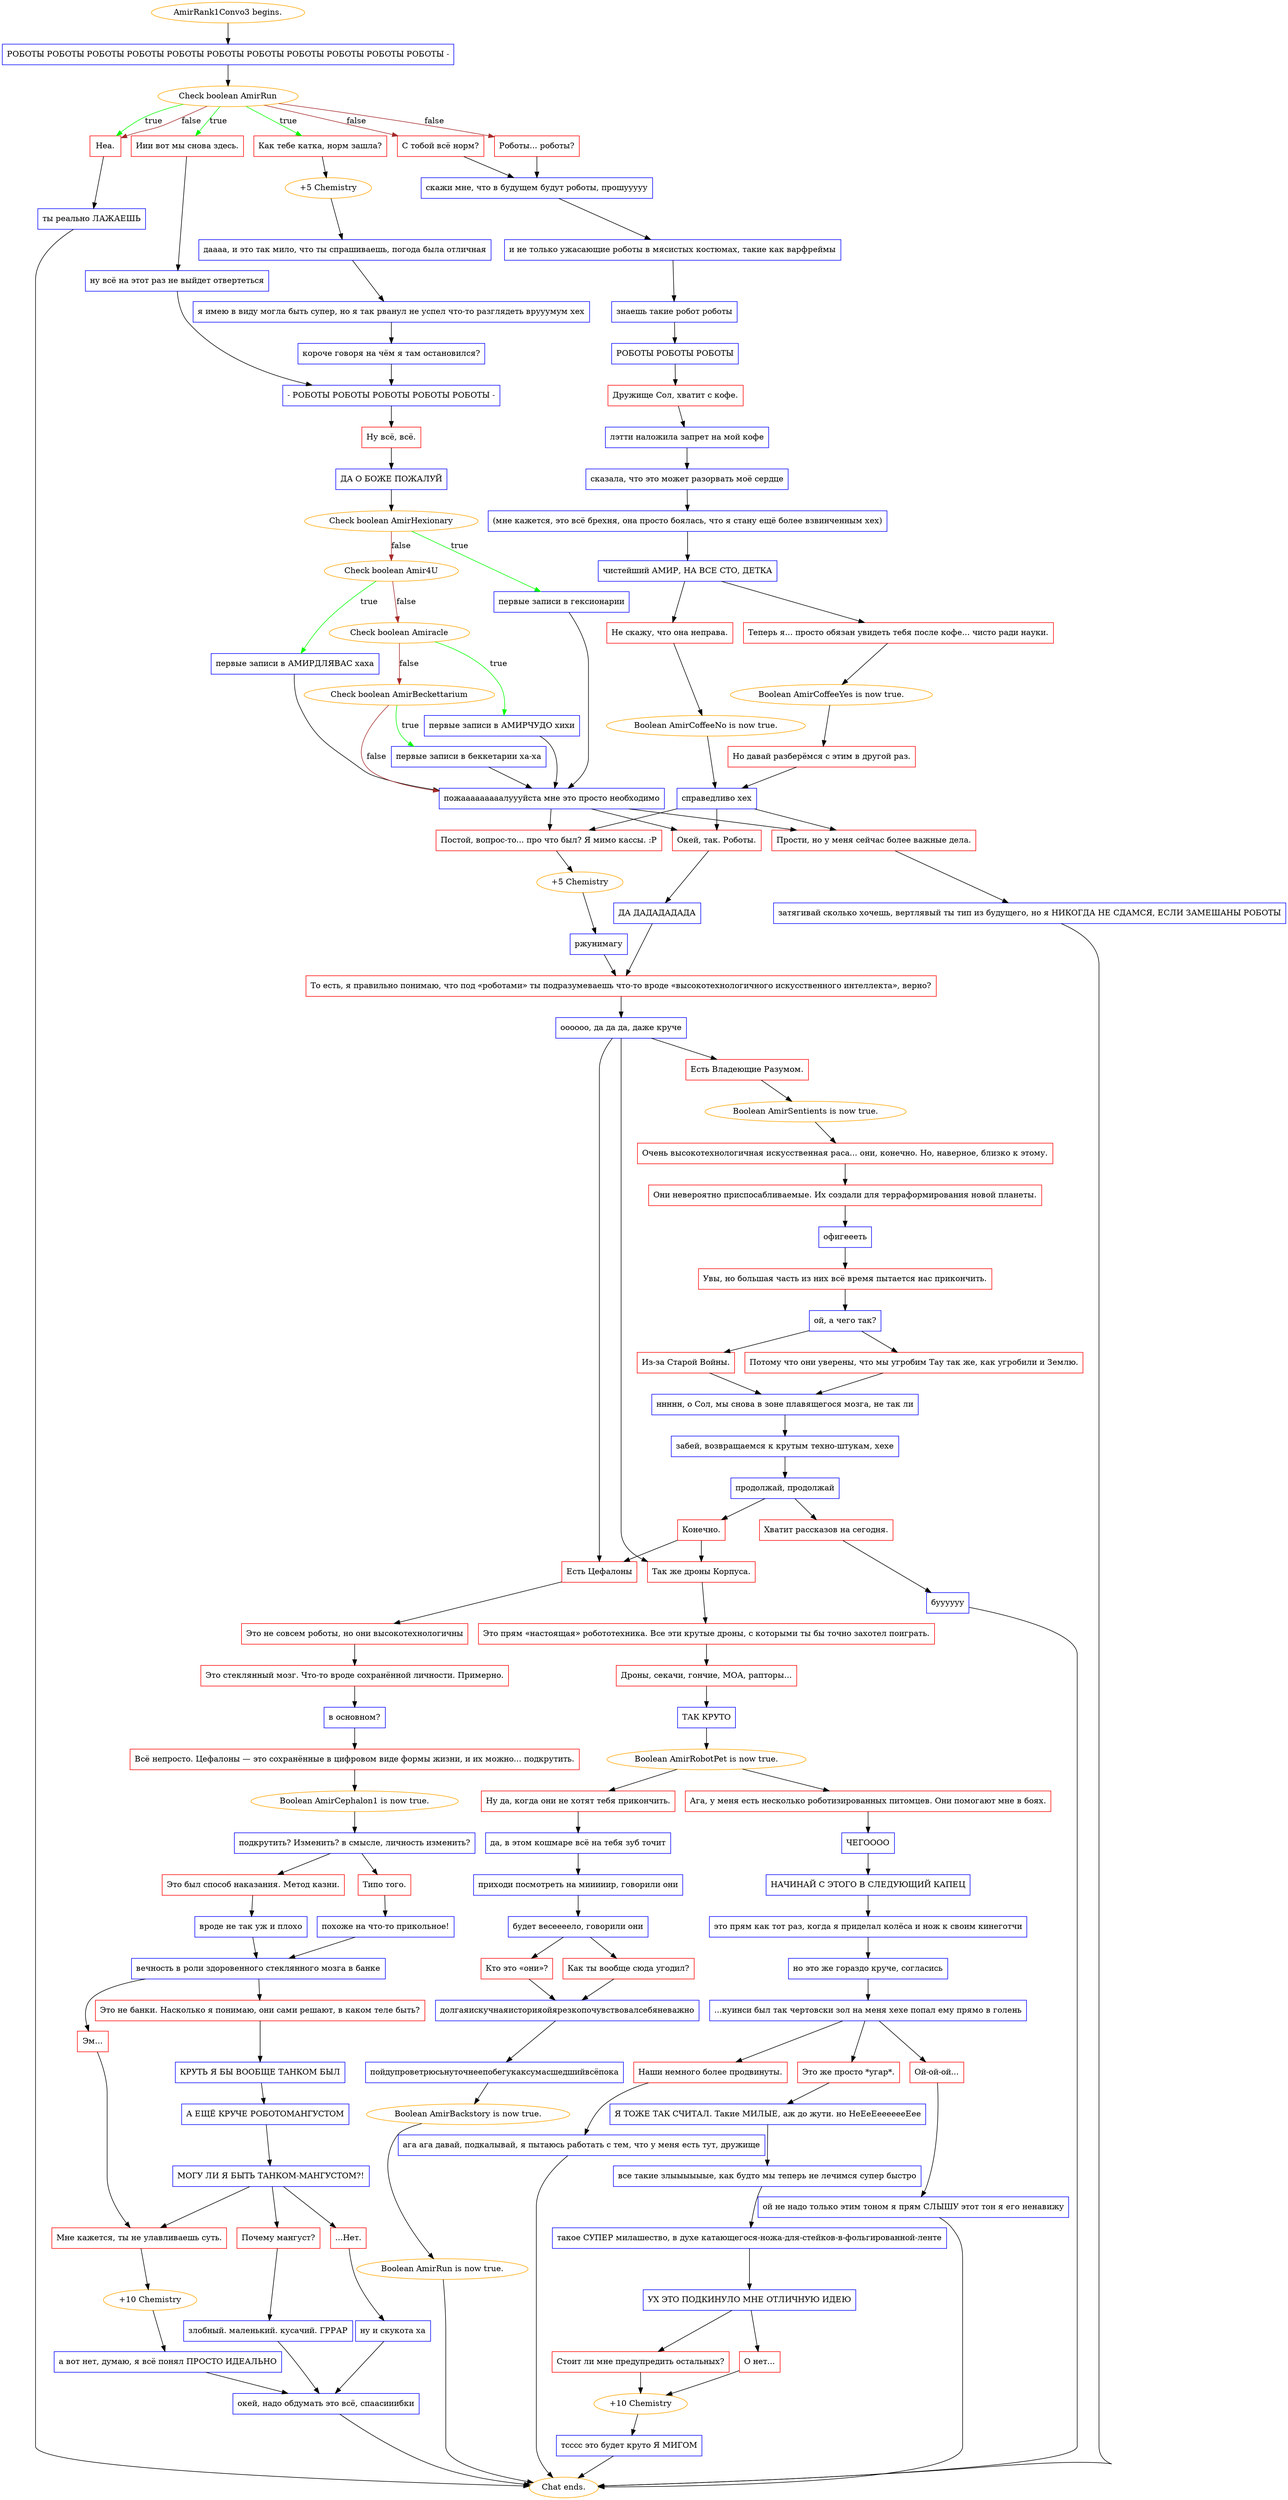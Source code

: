 digraph {
	"AmirRank1Convo3 begins." [color=orange];
		"AmirRank1Convo3 begins." -> j4289387317;
	j4289387317 [label="РОБОТЫ РОБОТЫ РОБОТЫ РОБОТЫ РОБОТЫ РОБОТЫ РОБОТЫ РОБОТЫ РОБОТЫ РОБОТЫ РОБОТЫ -",shape=box,color=blue];
		j4289387317 -> j3723098967;
	j3723098967 [label="Check boolean AmirRun",color=orange];
		j3723098967 -> j1099871027 [label=true,color=green];
		j3723098967 -> j3095391978 [label=true,color=green];
		j3723098967 -> j2196471073 [label=true,color=green];
		j3723098967 -> j1263049022 [label=false,color=brown];
		j3723098967 -> j1832291999 [label=false,color=brown];
		j3723098967 -> j2196471073 [label=false,color=brown];
	j1099871027 [label="Как тебе катка, норм зашла?",shape=box,color=red];
		j1099871027 -> j2528963377;
	j3095391978 [label="Иии вот мы снова здесь.",shape=box,color=red];
		j3095391978 -> j3077460536;
	j2196471073 [label="Неа.",shape=box,color=red];
		j2196471073 -> j3842016942;
	j1263049022 [label="С тобой всё норм?",shape=box,color=red];
		j1263049022 -> j1755077469;
	j1832291999 [label="Роботы... роботы?",shape=box,color=red];
		j1832291999 -> j1755077469;
	j2528963377 [label="+5 Chemistry",color=orange];
		j2528963377 -> j4215872853;
	j3077460536 [label="ну всё на этот раз не выйдет отвертеться",shape=box,color=blue];
		j3077460536 -> j1362650967;
	j3842016942 [label="ты реально ЛАЖАЕШЬ",shape=box,color=blue];
		j3842016942 -> "Chat ends.";
	j1755077469 [label="скажи мне, что в будущем будут роботы, прошууууу",shape=box,color=blue];
		j1755077469 -> j825010174;
	j4215872853 [label="даааа, и это так мило, что ты спрашиваешь, погода была отличная",shape=box,color=blue];
		j4215872853 -> j2553850555;
	j1362650967 [label="- РОБОТЫ РОБОТЫ РОБОТЫ РОБОТЫ РОБОТЫ -",shape=box,color=blue];
		j1362650967 -> j1018581976;
	"Chat ends." [color=orange];
	j825010174 [label="и не только ужасающие роботы в мясистых костюмах, такие как варфреймы",shape=box,color=blue];
		j825010174 -> j538679503;
	j2553850555 [label="я имею в виду могла быть супер, но я так рванул не успел что-то разглядеть врууумум хех",shape=box,color=blue];
		j2553850555 -> j2179981917;
	j1018581976 [label="Ну всё, всё.",shape=box,color=red];
		j1018581976 -> j2748200939;
	j538679503 [label="знаешь такие робот роботы",shape=box,color=blue];
		j538679503 -> j1509029416;
	j2179981917 [label="короче говоря на чём я там остановился?",shape=box,color=blue];
		j2179981917 -> j1362650967;
	j2748200939 [label="ДА О БОЖЕ ПОЖАЛУЙ",shape=box,color=blue];
		j2748200939 -> j2321646715;
	j1509029416 [label="РОБОТЫ РОБОТЫ РОБОТЫ",shape=box,color=blue];
		j1509029416 -> j1110219111;
	j2321646715 [label="Check boolean AmirHexionary",color=orange];
		j2321646715 -> j907383739 [label=true,color=green];
		j2321646715 -> j199181242 [label=false,color=brown];
	j1110219111 [label="Дружище Сол, хватит с кофе.",shape=box,color=red];
		j1110219111 -> j268566748;
	j907383739 [label="первые записи в гексионарии",shape=box,color=blue];
		j907383739 -> j3322708959;
	j199181242 [label="Check boolean Amir4U",color=orange];
		j199181242 -> j1660278371 [label=true,color=green];
		j199181242 -> j2111638808 [label=false,color=brown];
	j268566748 [label="лэтти наложила запрет на мой кофе",shape=box,color=blue];
		j268566748 -> j1106621575;
	j3322708959 [label="пожааааааааалуууйста мне это просто необходимо",shape=box,color=blue];
		j3322708959 -> j2954980531;
		j3322708959 -> j30058780;
		j3322708959 -> j618320488;
	j1660278371 [label="первые записи в АМИРДЛЯВАС хаха",shape=box,color=blue];
		j1660278371 -> j3322708959;
	j2111638808 [label="Check boolean Amiracle",color=orange];
		j2111638808 -> j3970198356 [label=true,color=green];
		j2111638808 -> j2552681849 [label=false,color=brown];
	j1106621575 [label="сказала, что это может разорвать моё сердце",shape=box,color=blue];
		j1106621575 -> j1844022806;
	j2954980531 [label="Постой, вопрос-то... про что был? Я мимо кассы. :P",shape=box,color=red];
		j2954980531 -> j708015332;
	j30058780 [label="Окей, так. Роботы.",shape=box,color=red];
		j30058780 -> j206537388;
	j618320488 [label="Прости, но у меня сейчас более важные дела.",shape=box,color=red];
		j618320488 -> j3316169701;
	j3970198356 [label="первые записи в АМИРЧУДО хихи",shape=box,color=blue];
		j3970198356 -> j3322708959;
	j2552681849 [label="Check boolean AmirBeckettarium",color=orange];
		j2552681849 -> j2197203903 [label=true,color=green];
		j2552681849 -> j3322708959 [label=false,color=brown];
	j1844022806 [label="(мне кажется, это всё брехня, она просто боялась, что я стану ещё более взвинченным хех)",shape=box,color=blue];
		j1844022806 -> j1477711302;
	j708015332 [label="+5 Chemistry",color=orange];
		j708015332 -> j2431523781;
	j206537388 [label="ДА ДАДАДАДАДА",shape=box,color=blue];
		j206537388 -> j2301982429;
	j3316169701 [label="затягивай сколько хочешь, вертлявый ты тип из будущего, но я НИКОГДА НЕ СДАМСЯ, ЕСЛИ ЗАМЕШАНЫ РОБОТЫ",shape=box,color=blue];
		j3316169701 -> "Chat ends.";
	j2197203903 [label="первые записи в беккетарии ха-ха",shape=box,color=blue];
		j2197203903 -> j3322708959;
	j1477711302 [label="чистейший АМИР, НА ВСЕ СТО, ДЕТКА",shape=box,color=blue];
		j1477711302 -> j896241672;
		j1477711302 -> j897883461;
	j2431523781 [label="ржунимагу",shape=box,color=blue];
		j2431523781 -> j2301982429;
	j2301982429 [label="То есть, я правильно понимаю, что под «роботами» ты подразумеваешь что-то вроде «высокотехнологичного искусственного интеллекта», верно?",shape=box,color=red];
		j2301982429 -> j1727960433;
	j896241672 [label="Теперь я... просто обязан увидеть тебя после кофе... чисто ради науки.",shape=box,color=red];
		j896241672 -> j1584606911;
	j897883461 [label="Не скажу, что она неправа.",shape=box,color=red];
		j897883461 -> j1462836781;
	j1727960433 [label="оооооо, да да да, даже круче",shape=box,color=blue];
		j1727960433 -> j933053335;
		j1727960433 -> j4122069513;
		j1727960433 -> j4088904900;
	j1584606911 [label="Boolean AmirCoffeeYes is now true.",color=orange];
		j1584606911 -> j3356924509;
	j1462836781 [label="Boolean AmirCoffeeNo is now true.",color=orange];
		j1462836781 -> j4117216072;
	j933053335 [label="Есть Владеющие Разумом.",shape=box,color=red];
		j933053335 -> j825257881;
	j4122069513 [label="Есть Цефалоны",shape=box,color=red];
		j4122069513 -> j3795215097;
	j4088904900 [label="Так же дроны Корпуса.",shape=box,color=red];
		j4088904900 -> j593905712;
	j3356924509 [label="Но давай разберёмся с этим в другой раз.",shape=box,color=red];
		j3356924509 -> j4117216072;
	j4117216072 [label="справедливо хех",shape=box,color=blue];
		j4117216072 -> j2954980531;
		j4117216072 -> j30058780;
		j4117216072 -> j618320488;
	j825257881 [label="Boolean AmirSentients is now true.",color=orange];
		j825257881 -> j3329710875;
	j3795215097 [label="Это не совсем роботы, но они высокотехнологичны",shape=box,color=red];
		j3795215097 -> j401322361;
	j593905712 [label="Это прям «настоящая» робототехника. Все эти крутые дроны, с которыми ты бы точно захотел поиграть.",shape=box,color=red];
		j593905712 -> j1591695120;
	j3329710875 [label="Очень высокотехнологичная искусственная раса... они, конечно. Но, наверное, близко к этому.",shape=box,color=red];
		j3329710875 -> j3320564627;
	j401322361 [label="Это стеклянный мозг. Что-то вроде сохранённой личности. Примерно.",shape=box,color=red];
		j401322361 -> j707860605;
	j1591695120 [label="Дроны, секачи, гончие, МОА, рапторы...",shape=box,color=red];
		j1591695120 -> j204588643;
	j3320564627 [label="Они невероятно приспосабливаемые. Их создали для терраформирования новой планеты.",shape=box,color=red];
		j3320564627 -> j373727819;
	j707860605 [label="в основном?",shape=box,color=blue];
		j707860605 -> j332667743;
	j204588643 [label="ТАК КРУТО",shape=box,color=blue];
		j204588643 -> j1730864607;
	j373727819 [label="офигеееть",shape=box,color=blue];
		j373727819 -> j1050219794;
	j332667743 [label="Всё непросто. Цефалоны — это сохранённые в цифровом виде формы жизни, и их можно... подкрутить.",shape=box,color=red];
		j332667743 -> j3722743919;
	j1730864607 [label="Boolean AmirRobotPet is now true.",color=orange];
		j1730864607 -> j1542728586;
		j1730864607 -> j3493092824;
	j1050219794 [label="Увы, но большая часть из них всё время пытается нас прикончить.",shape=box,color=red];
		j1050219794 -> j4242524436;
	j3722743919 [label="Boolean AmirCephalon1 is now true.",color=orange];
		j3722743919 -> j518423162;
	j1542728586 [label="Ага, у меня есть несколько роботизированных питомцев. Они помогают мне в боях.",shape=box,color=red];
		j1542728586 -> j3649359676;
	j3493092824 [label="Ну да, когда они не хотят тебя прикончить.",shape=box,color=red];
		j3493092824 -> j1314267403;
	j4242524436 [label="ой, а чего так?",shape=box,color=blue];
		j4242524436 -> j1719548304;
		j4242524436 -> j1390299605;
	j518423162 [label="подкрутить? Изменить? в смысле, личность изменить?",shape=box,color=blue];
		j518423162 -> j3123178335;
		j518423162 -> j3680364360;
	j3649359676 [label="ЧЕГОООО",shape=box,color=blue];
		j3649359676 -> j1028380101;
	j1314267403 [label="да, в этом кошмаре всё на тебя зуб точит",shape=box,color=blue];
		j1314267403 -> j3936342995;
	j1719548304 [label="Потому что они уверены, что мы угробим Тау так же, как угробили и Землю.",shape=box,color=red];
		j1719548304 -> j392711710;
	j1390299605 [label="Из-за Старой Войны.",shape=box,color=red];
		j1390299605 -> j392711710;
	j3123178335 [label="Типо того.",shape=box,color=red];
		j3123178335 -> j610307419;
	j3680364360 [label="Это был способ наказания. Метод казни.",shape=box,color=red];
		j3680364360 -> j2224585174;
	j1028380101 [label="НАЧИНАЙ С ЭТОГО В СЛЕДУЮЩИЙ КАПЕЦ",shape=box,color=blue];
		j1028380101 -> j995533790;
	j3936342995 [label="приходи посмотреть на мииииир, говорили они",shape=box,color=blue];
		j3936342995 -> j51580379;
	j392711710 [label="ннннн, о Сол, мы снова в зоне плавящегося мозга, не так ли",shape=box,color=blue];
		j392711710 -> j2173777862;
	j610307419 [label="похоже на что-то прикольное!",shape=box,color=blue];
		j610307419 -> j1393619188;
	j2224585174 [label="вроде не так уж и плохо",shape=box,color=blue];
		j2224585174 -> j1393619188;
	j995533790 [label="это прям как тот раз, когда я приделал колёса и нож к своим кинеготчи",shape=box,color=blue];
		j995533790 -> j4291374009;
	j51580379 [label="будет весеееело, говорили они",shape=box,color=blue];
		j51580379 -> j3256004244;
		j51580379 -> j349710099;
	j2173777862 [label="забей, возвращаемся к крутым техно-штукам, хехе",shape=box,color=blue];
		j2173777862 -> j876636674;
	j1393619188 [label="вечность в роли здоровенного стеклянного мозга в банке",shape=box,color=blue];
		j1393619188 -> j1729424562;
		j1393619188 -> j3551884192;
	j4291374009 [label="но это же гораздо круче, согласись",shape=box,color=blue];
		j4291374009 -> j3411391978;
	j3256004244 [label="Как ты вообще сюда угодил?",shape=box,color=red];
		j3256004244 -> j622276055;
	j349710099 [label="Кто это «они»?",shape=box,color=red];
		j349710099 -> j622276055;
	j876636674 [label="продолжай, продолжай",shape=box,color=blue];
		j876636674 -> j383914509;
		j876636674 -> j1182323018;
	j1729424562 [label="Это не банки. Насколько я понимаю, они сами решают, в каком теле быть?",shape=box,color=red];
		j1729424562 -> j2252255101;
	j3551884192 [label="Эм...",shape=box,color=red];
		j3551884192 -> j3952410759;
	j3411391978 [label="...куинси был так чертовски зол на меня хехе попал ему прямо в голень",shape=box,color=blue];
		j3411391978 -> j1480696241;
		j3411391978 -> j4222745390;
		j3411391978 -> j1546015759;
	j622276055 [label="долгаяискучнаяисторияойярезкопочувствовалсебяневажно",shape=box,color=blue];
		j622276055 -> j1798970900;
	j383914509 [label="Конечно.",shape=box,color=red];
		j383914509 -> j4122069513;
		j383914509 -> j4088904900;
	j1182323018 [label="Хватит рассказов на сегодня.",shape=box,color=red];
		j1182323018 -> j360521675;
	j2252255101 [label="КРУТЬ Я БЫ ВООБЩЕ ТАНКОМ БЫЛ",shape=box,color=blue];
		j2252255101 -> j2305597119;
	j3952410759 [label="Мне кажется, ты не улавливаешь суть.",shape=box,color=red];
		j3952410759 -> j3949535178;
	j1480696241 [label="Это же просто *угар*.",shape=box,color=red];
		j1480696241 -> j484262654;
	j4222745390 [label="Наши немного более продвинуты.",shape=box,color=red];
		j4222745390 -> j668936275;
	j1546015759 [label="Ой-ой-ой...",shape=box,color=red];
		j1546015759 -> j3726865889;
	j1798970900 [label="пойдупроветрюсьнуточнеепобегукаксумасшедшийвсёпока",shape=box,color=blue];
		j1798970900 -> j2767294809;
	j360521675 [label="буууууу",shape=box,color=blue];
		j360521675 -> "Chat ends.";
	j2305597119 [label="А ЕЩЁ КРУЧЕ РОБОТОМАНГУСТОМ",shape=box,color=blue];
		j2305597119 -> j3661003372;
	j3949535178 [label="+10 Chemistry",color=orange];
		j3949535178 -> j3251835488;
	j484262654 [label="Я ТОЖЕ ТАК СЧИТАЛ. Такие МИЛЫЕ, аж до жути. но НеЕеЕееееееЕее",shape=box,color=blue];
		j484262654 -> j2597157419;
	j668936275 [label="ага ага давай, подкалывай, я пытаюсь работать с тем, что у меня есть тут, дружище",shape=box,color=blue];
		j668936275 -> "Chat ends.";
	j3726865889 [label="ой не надо только этим тоном я прям СЛЫШУ этот тон я его ненавижу",shape=box,color=blue];
		j3726865889 -> "Chat ends.";
	j2767294809 [label="Boolean AmirBackstory is now true.",color=orange];
		j2767294809 -> j1426220801;
	j3661003372 [label="МОГУ ЛИ Я БЫТЬ ТАНКОМ-МАНГУСТОМ?!",shape=box,color=blue];
		j3661003372 -> j3223389567;
		j3661003372 -> j3844187494;
		j3661003372 -> j3952410759;
	j3251835488 [label="а вот нет, думаю, я всё понял ПРОСТО ИДЕАЛЬНО",shape=box,color=blue];
		j3251835488 -> j3024451017;
	j2597157419 [label="все такие злыыыыыые, как будто мы теперь не лечимся супер быстро",shape=box,color=blue];
		j2597157419 -> j4021761196;
	j1426220801 [label="Boolean AmirRun is now true.",color=orange];
		j1426220801 -> "Chat ends.";
	j3223389567 [label="Почему мангуст?",shape=box,color=red];
		j3223389567 -> j652629693;
	j3844187494 [label="...Нет.",shape=box,color=red];
		j3844187494 -> j1609345608;
	j3024451017 [label="окей, надо обдумать это всё, спаасииибки",shape=box,color=blue];
		j3024451017 -> "Chat ends.";
	j4021761196 [label="такое СУПЕР милашество, в духе катающегося-ножа-для-стейков-в-фольгированной-ленте",shape=box,color=blue];
		j4021761196 -> j3810212048;
	j652629693 [label="злобный. маленький. кусачий. ГРРАР",shape=box,color=blue];
		j652629693 -> j3024451017;
	j1609345608 [label="ну и скукота ха",shape=box,color=blue];
		j1609345608 -> j3024451017;
	j3810212048 [label="УХ ЭТО ПОДКИНУЛО МНЕ ОТЛИЧНУЮ ИДЕЮ",shape=box,color=blue];
		j3810212048 -> j2178279730;
		j3810212048 -> j2373141688;
	j2178279730 [label="Стоит ли мне предупредить остальных?",shape=box,color=red];
		j2178279730 -> j443052170;
	j2373141688 [label="О нет...",shape=box,color=red];
		j2373141688 -> j443052170;
	j443052170 [label="+10 Chemistry",color=orange];
		j443052170 -> j1671459732;
	j1671459732 [label="тсссс это будет круто Я МИГОМ",shape=box,color=blue];
		j1671459732 -> "Chat ends.";
}